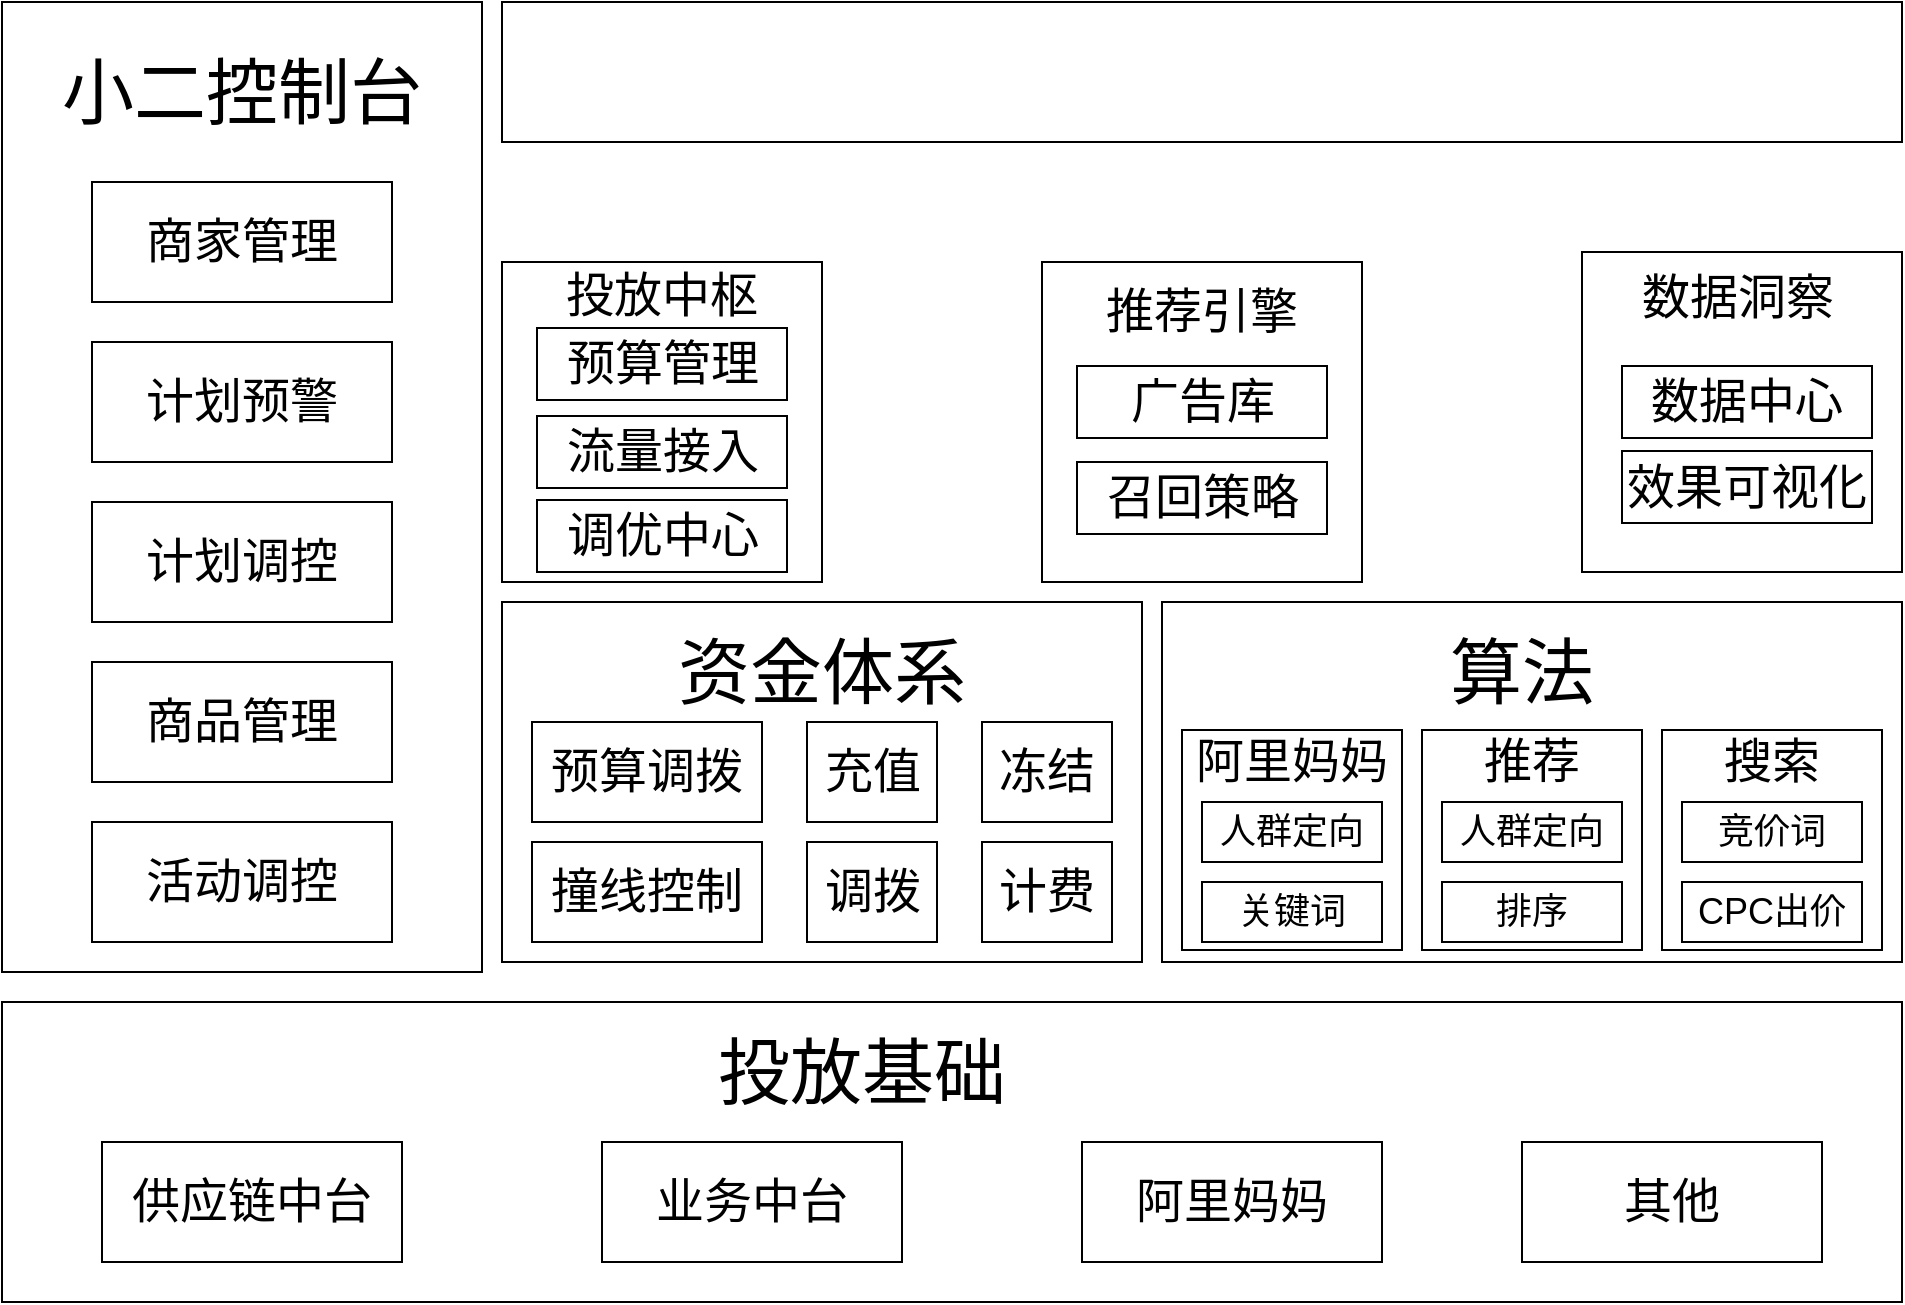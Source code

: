 <mxfile version="21.7.4" type="github">
  <diagram name="第 1 页" id="C8wxoKjy-55rT7VO0fZb">
    <mxGraphModel dx="1818" dy="1039" grid="1" gridSize="10" guides="1" tooltips="1" connect="1" arrows="1" fold="1" page="1" pageScale="1" pageWidth="4681" pageHeight="3300" math="0" shadow="0">
      <root>
        <mxCell id="0" />
        <mxCell id="1" parent="0" />
        <mxCell id="wBYbJa-q2KpJWhrZFAjz-1" value="" style="rounded=0;whiteSpace=wrap;html=1;" vertex="1" parent="1">
          <mxGeometry x="520" y="610" width="950" height="150" as="geometry" />
        </mxCell>
        <mxCell id="wBYbJa-q2KpJWhrZFAjz-2" value="&lt;font style=&quot;font-size: 24px;&quot;&gt;供应链中台&lt;/font&gt;" style="rounded=0;whiteSpace=wrap;html=1;" vertex="1" parent="1">
          <mxGeometry x="570" y="680" width="150" height="60" as="geometry" />
        </mxCell>
        <mxCell id="wBYbJa-q2KpJWhrZFAjz-3" value="&lt;font style=&quot;font-size: 24px;&quot;&gt;业务中台&lt;/font&gt;" style="rounded=0;whiteSpace=wrap;html=1;" vertex="1" parent="1">
          <mxGeometry x="820" y="680" width="150" height="60" as="geometry" />
        </mxCell>
        <mxCell id="wBYbJa-q2KpJWhrZFAjz-4" value="&lt;font style=&quot;font-size: 24px;&quot;&gt;阿里妈妈&lt;/font&gt;" style="rounded=0;whiteSpace=wrap;html=1;" vertex="1" parent="1">
          <mxGeometry x="1060" y="680" width="150" height="60" as="geometry" />
        </mxCell>
        <mxCell id="wBYbJa-q2KpJWhrZFAjz-5" value="&lt;font style=&quot;font-size: 24px;&quot;&gt;其他&lt;/font&gt;" style="rounded=0;whiteSpace=wrap;html=1;" vertex="1" parent="1">
          <mxGeometry x="1280" y="680" width="150" height="60" as="geometry" />
        </mxCell>
        <mxCell id="wBYbJa-q2KpJWhrZFAjz-6" value="&lt;font style=&quot;font-size: 36px;&quot;&gt;投放基础&lt;/font&gt;" style="text;html=1;strokeColor=none;fillColor=none;align=center;verticalAlign=middle;whiteSpace=wrap;rounded=0;" vertex="1" parent="1">
          <mxGeometry x="870" y="630" width="160" height="30" as="geometry" />
        </mxCell>
        <mxCell id="wBYbJa-q2KpJWhrZFAjz-7" value="" style="rounded=0;whiteSpace=wrap;html=1;" vertex="1" parent="1">
          <mxGeometry x="520" y="110" width="240" height="485" as="geometry" />
        </mxCell>
        <mxCell id="wBYbJa-q2KpJWhrZFAjz-9" value="&lt;span style=&quot;font-size: 24px;&quot;&gt;商家管理&lt;/span&gt;" style="rounded=0;whiteSpace=wrap;html=1;" vertex="1" parent="1">
          <mxGeometry x="565" y="200" width="150" height="60" as="geometry" />
        </mxCell>
        <mxCell id="wBYbJa-q2KpJWhrZFAjz-10" value="&lt;span style=&quot;font-size: 24px;&quot;&gt;计划预警&lt;/span&gt;" style="rounded=0;whiteSpace=wrap;html=1;" vertex="1" parent="1">
          <mxGeometry x="565" y="280" width="150" height="60" as="geometry" />
        </mxCell>
        <mxCell id="wBYbJa-q2KpJWhrZFAjz-11" value="&lt;span style=&quot;font-size: 24px;&quot;&gt;计划调控&lt;/span&gt;" style="rounded=0;whiteSpace=wrap;html=1;" vertex="1" parent="1">
          <mxGeometry x="565" y="360" width="150" height="60" as="geometry" />
        </mxCell>
        <mxCell id="wBYbJa-q2KpJWhrZFAjz-12" value="&lt;span style=&quot;font-size: 24px;&quot;&gt;商品管理&lt;/span&gt;" style="rounded=0;whiteSpace=wrap;html=1;" vertex="1" parent="1">
          <mxGeometry x="565" y="440" width="150" height="60" as="geometry" />
        </mxCell>
        <mxCell id="wBYbJa-q2KpJWhrZFAjz-13" value="&lt;span style=&quot;font-size: 24px;&quot;&gt;活动调控&lt;/span&gt;" style="rounded=0;whiteSpace=wrap;html=1;" vertex="1" parent="1">
          <mxGeometry x="565" y="520" width="150" height="60" as="geometry" />
        </mxCell>
        <mxCell id="wBYbJa-q2KpJWhrZFAjz-14" value="&lt;font style=&quot;font-size: 36px;&quot;&gt;小二控制台&lt;/font&gt;" style="text;html=1;strokeColor=none;fillColor=none;align=center;verticalAlign=middle;whiteSpace=wrap;rounded=0;" vertex="1" parent="1">
          <mxGeometry x="545" y="140" width="190" height="30" as="geometry" />
        </mxCell>
        <mxCell id="wBYbJa-q2KpJWhrZFAjz-15" value="" style="rounded=0;whiteSpace=wrap;html=1;" vertex="1" parent="1">
          <mxGeometry x="770" y="410" width="320" height="180" as="geometry" />
        </mxCell>
        <mxCell id="wBYbJa-q2KpJWhrZFAjz-16" value="&lt;font style=&quot;font-size: 24px;&quot;&gt;预算调拨&lt;/font&gt;" style="rounded=0;whiteSpace=wrap;html=1;" vertex="1" parent="1">
          <mxGeometry x="785" y="470" width="115" height="50" as="geometry" />
        </mxCell>
        <mxCell id="wBYbJa-q2KpJWhrZFAjz-17" value="&lt;font style=&quot;font-size: 24px;&quot;&gt;撞线控制&lt;/font&gt;" style="rounded=0;whiteSpace=wrap;html=1;" vertex="1" parent="1">
          <mxGeometry x="785" y="530" width="115" height="50" as="geometry" />
        </mxCell>
        <mxCell id="wBYbJa-q2KpJWhrZFAjz-18" value="&lt;font style=&quot;font-size: 24px;&quot;&gt;充值&lt;/font&gt;" style="rounded=0;whiteSpace=wrap;html=1;" vertex="1" parent="1">
          <mxGeometry x="922.5" y="470" width="65" height="50" as="geometry" />
        </mxCell>
        <mxCell id="wBYbJa-q2KpJWhrZFAjz-20" value="&lt;font style=&quot;font-size: 24px;&quot;&gt;冻结&lt;/font&gt;" style="rounded=0;whiteSpace=wrap;html=1;" vertex="1" parent="1">
          <mxGeometry x="1010" y="470" width="65" height="50" as="geometry" />
        </mxCell>
        <mxCell id="wBYbJa-q2KpJWhrZFAjz-21" value="&lt;font style=&quot;font-size: 24px;&quot;&gt;调拨&lt;/font&gt;" style="rounded=0;whiteSpace=wrap;html=1;" vertex="1" parent="1">
          <mxGeometry x="922.5" y="530" width="65" height="50" as="geometry" />
        </mxCell>
        <mxCell id="wBYbJa-q2KpJWhrZFAjz-23" value="&lt;font style=&quot;font-size: 24px;&quot;&gt;计费&lt;/font&gt;" style="rounded=0;whiteSpace=wrap;html=1;" vertex="1" parent="1">
          <mxGeometry x="1010" y="530" width="65" height="50" as="geometry" />
        </mxCell>
        <mxCell id="wBYbJa-q2KpJWhrZFAjz-24" value="&lt;font style=&quot;font-size: 36px;&quot;&gt;资金体系&lt;/font&gt;" style="text;html=1;strokeColor=none;fillColor=none;align=center;verticalAlign=middle;whiteSpace=wrap;rounded=0;" vertex="1" parent="1">
          <mxGeometry x="850" y="430" width="160" height="30" as="geometry" />
        </mxCell>
        <mxCell id="wBYbJa-q2KpJWhrZFAjz-25" value="" style="rounded=0;whiteSpace=wrap;html=1;" vertex="1" parent="1">
          <mxGeometry x="1100" y="410" width="370" height="180" as="geometry" />
        </mxCell>
        <mxCell id="wBYbJa-q2KpJWhrZFAjz-26" value="" style="whiteSpace=wrap;html=1;aspect=fixed;" vertex="1" parent="1">
          <mxGeometry x="1110" y="474" width="110" height="110" as="geometry" />
        </mxCell>
        <mxCell id="wBYbJa-q2KpJWhrZFAjz-27" value="&lt;font style=&quot;font-size: 18px;&quot;&gt;人群定向&lt;/font&gt;" style="rounded=0;whiteSpace=wrap;html=1;" vertex="1" parent="1">
          <mxGeometry x="1120" y="510" width="90" height="30" as="geometry" />
        </mxCell>
        <mxCell id="wBYbJa-q2KpJWhrZFAjz-28" value="&lt;font style=&quot;font-size: 18px;&quot;&gt;关键词&lt;/font&gt;" style="rounded=0;whiteSpace=wrap;html=1;" vertex="1" parent="1">
          <mxGeometry x="1120" y="550" width="90" height="30" as="geometry" />
        </mxCell>
        <mxCell id="wBYbJa-q2KpJWhrZFAjz-29" value="&lt;font style=&quot;font-size: 24px;&quot;&gt;阿里妈妈&lt;/font&gt;" style="text;html=1;strokeColor=none;fillColor=none;align=center;verticalAlign=middle;whiteSpace=wrap;rounded=0;" vertex="1" parent="1">
          <mxGeometry x="1115" y="480" width="100" height="20" as="geometry" />
        </mxCell>
        <mxCell id="wBYbJa-q2KpJWhrZFAjz-30" value="" style="whiteSpace=wrap;html=1;aspect=fixed;" vertex="1" parent="1">
          <mxGeometry x="1230" y="474" width="110" height="110" as="geometry" />
        </mxCell>
        <mxCell id="wBYbJa-q2KpJWhrZFAjz-31" value="&lt;font style=&quot;font-size: 18px;&quot;&gt;人群定向&lt;/font&gt;" style="rounded=0;whiteSpace=wrap;html=1;" vertex="1" parent="1">
          <mxGeometry x="1240" y="510" width="90" height="30" as="geometry" />
        </mxCell>
        <mxCell id="wBYbJa-q2KpJWhrZFAjz-32" value="&lt;font style=&quot;font-size: 18px;&quot;&gt;排序&lt;/font&gt;" style="rounded=0;whiteSpace=wrap;html=1;" vertex="1" parent="1">
          <mxGeometry x="1240" y="550" width="90" height="30" as="geometry" />
        </mxCell>
        <mxCell id="wBYbJa-q2KpJWhrZFAjz-33" value="&lt;font style=&quot;font-size: 24px;&quot;&gt;推荐&lt;/font&gt;" style="text;html=1;strokeColor=none;fillColor=none;align=center;verticalAlign=middle;whiteSpace=wrap;rounded=0;" vertex="1" parent="1">
          <mxGeometry x="1235" y="480" width="100" height="20" as="geometry" />
        </mxCell>
        <mxCell id="wBYbJa-q2KpJWhrZFAjz-34" value="" style="whiteSpace=wrap;html=1;aspect=fixed;" vertex="1" parent="1">
          <mxGeometry x="1350" y="474" width="110" height="110" as="geometry" />
        </mxCell>
        <mxCell id="wBYbJa-q2KpJWhrZFAjz-35" value="&lt;font style=&quot;font-size: 18px;&quot;&gt;竞价词&lt;/font&gt;" style="rounded=0;whiteSpace=wrap;html=1;" vertex="1" parent="1">
          <mxGeometry x="1360" y="510" width="90" height="30" as="geometry" />
        </mxCell>
        <mxCell id="wBYbJa-q2KpJWhrZFAjz-36" value="&lt;font style=&quot;font-size: 18px;&quot;&gt;CPC出价&lt;/font&gt;" style="rounded=0;whiteSpace=wrap;html=1;" vertex="1" parent="1">
          <mxGeometry x="1360" y="550" width="90" height="30" as="geometry" />
        </mxCell>
        <mxCell id="wBYbJa-q2KpJWhrZFAjz-37" value="&lt;font style=&quot;font-size: 24px;&quot;&gt;搜索&lt;/font&gt;" style="text;html=1;strokeColor=none;fillColor=none;align=center;verticalAlign=middle;whiteSpace=wrap;rounded=0;" vertex="1" parent="1">
          <mxGeometry x="1355" y="480" width="100" height="20" as="geometry" />
        </mxCell>
        <mxCell id="wBYbJa-q2KpJWhrZFAjz-38" value="&lt;font style=&quot;font-size: 36px;&quot;&gt;算法&lt;/font&gt;" style="text;html=1;strokeColor=none;fillColor=none;align=center;verticalAlign=middle;whiteSpace=wrap;rounded=0;" vertex="1" parent="1">
          <mxGeometry x="1200" y="430" width="160" height="30" as="geometry" />
        </mxCell>
        <mxCell id="wBYbJa-q2KpJWhrZFAjz-40" value="" style="whiteSpace=wrap;html=1;aspect=fixed;" vertex="1" parent="1">
          <mxGeometry x="770" y="240" width="160" height="160" as="geometry" />
        </mxCell>
        <mxCell id="wBYbJa-q2KpJWhrZFAjz-41" value="&lt;font style=&quot;font-size: 24px;&quot;&gt;投放中枢&lt;/font&gt;" style="text;html=1;strokeColor=none;fillColor=none;align=center;verticalAlign=middle;whiteSpace=wrap;rounded=0;" vertex="1" parent="1">
          <mxGeometry x="770" y="242" width="160" height="30" as="geometry" />
        </mxCell>
        <mxCell id="wBYbJa-q2KpJWhrZFAjz-43" value="&lt;font style=&quot;font-size: 24px;&quot;&gt;预算管理&lt;/font&gt;" style="rounded=0;whiteSpace=wrap;html=1;" vertex="1" parent="1">
          <mxGeometry x="787.5" y="273" width="125" height="36" as="geometry" />
        </mxCell>
        <mxCell id="wBYbJa-q2KpJWhrZFAjz-50" value="" style="whiteSpace=wrap;html=1;aspect=fixed;" vertex="1" parent="1">
          <mxGeometry x="1040" y="240" width="160" height="160" as="geometry" />
        </mxCell>
        <mxCell id="wBYbJa-q2KpJWhrZFAjz-51" value="&lt;font style=&quot;font-size: 24px;&quot;&gt;推荐引擎&lt;/font&gt;" style="text;html=1;strokeColor=none;fillColor=none;align=center;verticalAlign=middle;whiteSpace=wrap;rounded=0;" vertex="1" parent="1">
          <mxGeometry x="1040" y="250" width="160" height="30" as="geometry" />
        </mxCell>
        <mxCell id="wBYbJa-q2KpJWhrZFAjz-55" value="&lt;font style=&quot;font-size: 24px;&quot;&gt;流量接入&lt;/font&gt;" style="rounded=0;whiteSpace=wrap;html=1;" vertex="1" parent="1">
          <mxGeometry x="787.5" y="317" width="125" height="36" as="geometry" />
        </mxCell>
        <mxCell id="wBYbJa-q2KpJWhrZFAjz-56" value="&lt;font style=&quot;font-size: 24px;&quot;&gt;调优中心&lt;/font&gt;" style="rounded=0;whiteSpace=wrap;html=1;" vertex="1" parent="1">
          <mxGeometry x="787.5" y="359" width="125" height="36" as="geometry" />
        </mxCell>
        <mxCell id="wBYbJa-q2KpJWhrZFAjz-57" value="&lt;font style=&quot;font-size: 24px;&quot;&gt;广告库&lt;/font&gt;" style="rounded=0;whiteSpace=wrap;html=1;" vertex="1" parent="1">
          <mxGeometry x="1057.5" y="292" width="125" height="36" as="geometry" />
        </mxCell>
        <mxCell id="wBYbJa-q2KpJWhrZFAjz-58" value="&lt;font style=&quot;font-size: 24px;&quot;&gt;召回策略&lt;/font&gt;" style="rounded=0;whiteSpace=wrap;html=1;" vertex="1" parent="1">
          <mxGeometry x="1057.5" y="340" width="125" height="36" as="geometry" />
        </mxCell>
        <mxCell id="wBYbJa-q2KpJWhrZFAjz-59" value="" style="whiteSpace=wrap;html=1;aspect=fixed;" vertex="1" parent="1">
          <mxGeometry x="1310" y="235" width="160" height="160" as="geometry" />
        </mxCell>
        <mxCell id="wBYbJa-q2KpJWhrZFAjz-60" value="&lt;font style=&quot;font-size: 24px;&quot;&gt;数据洞察&lt;/font&gt;" style="text;html=1;strokeColor=none;fillColor=none;align=center;verticalAlign=middle;whiteSpace=wrap;rounded=0;" vertex="1" parent="1">
          <mxGeometry x="1307.5" y="243" width="160" height="30" as="geometry" />
        </mxCell>
        <mxCell id="wBYbJa-q2KpJWhrZFAjz-61" value="&lt;font style=&quot;font-size: 24px;&quot;&gt;数据中心&lt;/font&gt;" style="rounded=0;whiteSpace=wrap;html=1;" vertex="1" parent="1">
          <mxGeometry x="1330" y="292" width="125" height="36" as="geometry" />
        </mxCell>
        <mxCell id="wBYbJa-q2KpJWhrZFAjz-62" value="&lt;font style=&quot;font-size: 24px;&quot;&gt;效果可视化&lt;/font&gt;" style="rounded=0;whiteSpace=wrap;html=1;" vertex="1" parent="1">
          <mxGeometry x="1330" y="334.5" width="125" height="36" as="geometry" />
        </mxCell>
        <mxCell id="wBYbJa-q2KpJWhrZFAjz-63" value="" style="rounded=0;whiteSpace=wrap;html=1;" vertex="1" parent="1">
          <mxGeometry x="770" y="110" width="700" height="70" as="geometry" />
        </mxCell>
      </root>
    </mxGraphModel>
  </diagram>
</mxfile>
